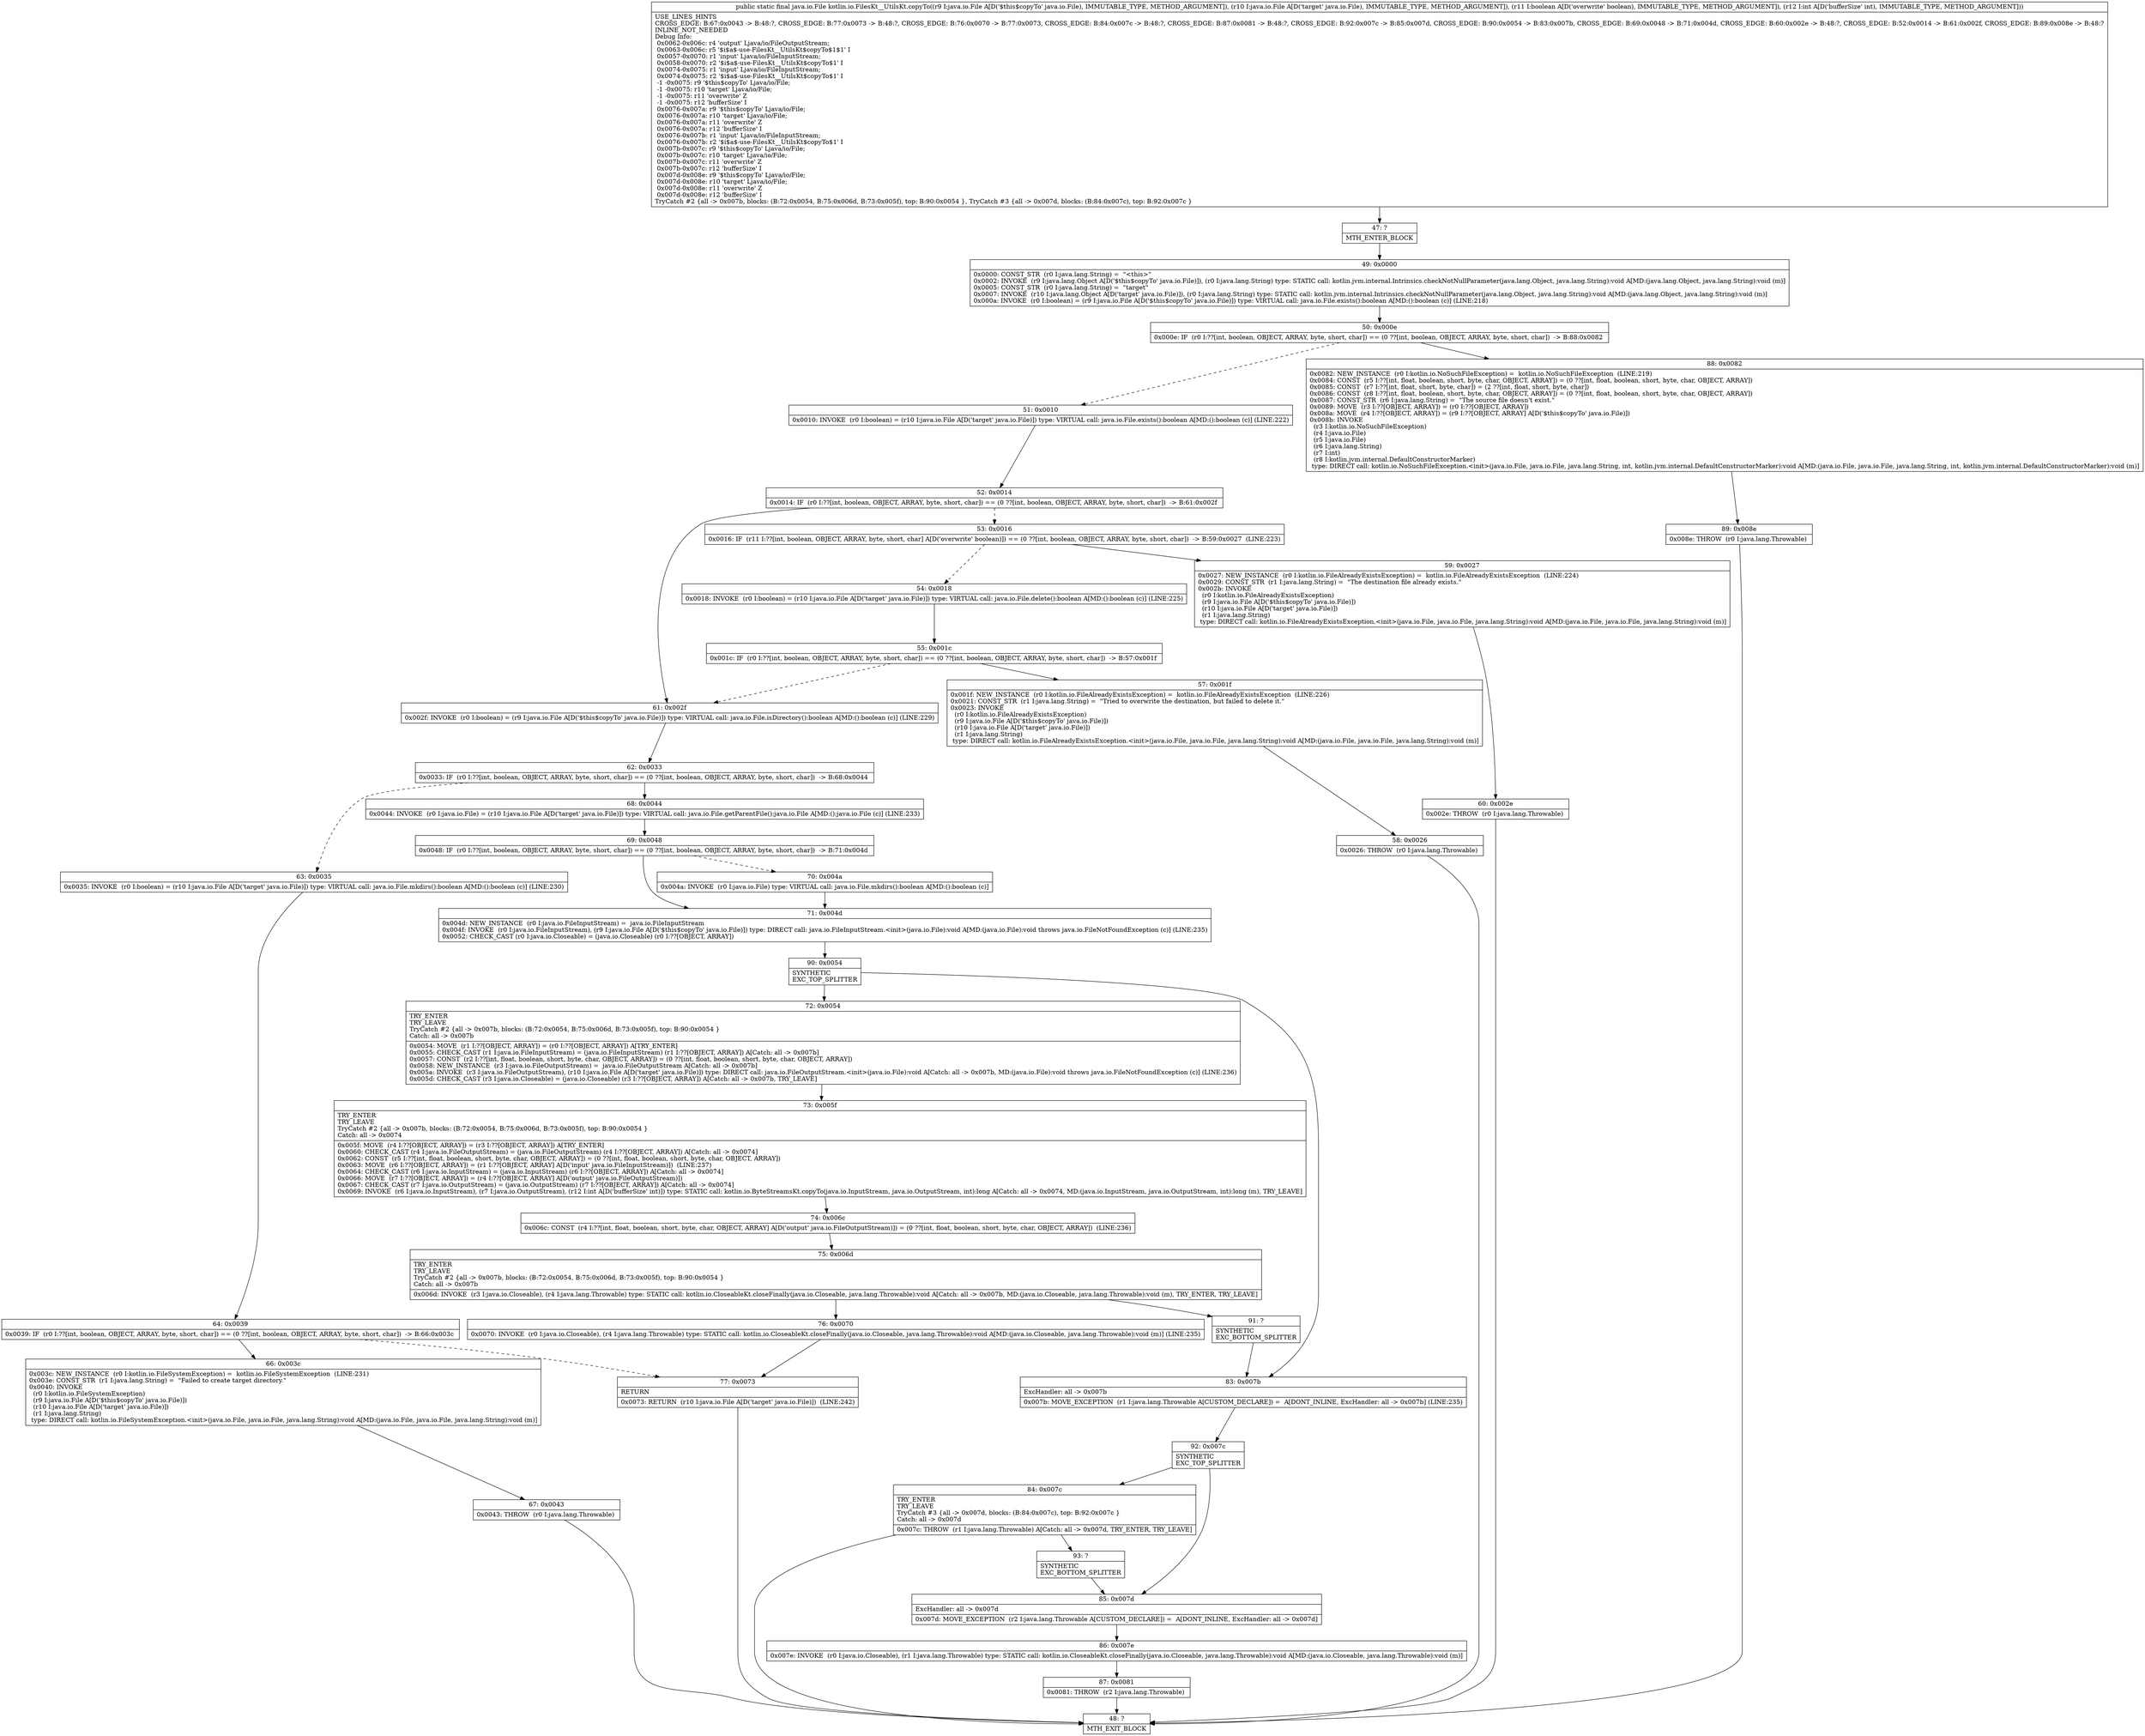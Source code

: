digraph "CFG forkotlin.io.FilesKt__UtilsKt.copyTo(Ljava\/io\/File;Ljava\/io\/File;ZI)Ljava\/io\/File;" {
Node_47 [shape=record,label="{47\:\ ?|MTH_ENTER_BLOCK\l}"];
Node_49 [shape=record,label="{49\:\ 0x0000|0x0000: CONST_STR  (r0 I:java.lang.String) =  \"\<this\>\" \l0x0002: INVOKE  (r9 I:java.lang.Object A[D('$this$copyTo' java.io.File)]), (r0 I:java.lang.String) type: STATIC call: kotlin.jvm.internal.Intrinsics.checkNotNullParameter(java.lang.Object, java.lang.String):void A[MD:(java.lang.Object, java.lang.String):void (m)]\l0x0005: CONST_STR  (r0 I:java.lang.String) =  \"target\" \l0x0007: INVOKE  (r10 I:java.lang.Object A[D('target' java.io.File)]), (r0 I:java.lang.String) type: STATIC call: kotlin.jvm.internal.Intrinsics.checkNotNullParameter(java.lang.Object, java.lang.String):void A[MD:(java.lang.Object, java.lang.String):void (m)]\l0x000a: INVOKE  (r0 I:boolean) = (r9 I:java.io.File A[D('$this$copyTo' java.io.File)]) type: VIRTUAL call: java.io.File.exists():boolean A[MD:():boolean (c)] (LINE:218)\l}"];
Node_50 [shape=record,label="{50\:\ 0x000e|0x000e: IF  (r0 I:??[int, boolean, OBJECT, ARRAY, byte, short, char]) == (0 ??[int, boolean, OBJECT, ARRAY, byte, short, char])  \-\> B:88:0x0082 \l}"];
Node_51 [shape=record,label="{51\:\ 0x0010|0x0010: INVOKE  (r0 I:boolean) = (r10 I:java.io.File A[D('target' java.io.File)]) type: VIRTUAL call: java.io.File.exists():boolean A[MD:():boolean (c)] (LINE:222)\l}"];
Node_52 [shape=record,label="{52\:\ 0x0014|0x0014: IF  (r0 I:??[int, boolean, OBJECT, ARRAY, byte, short, char]) == (0 ??[int, boolean, OBJECT, ARRAY, byte, short, char])  \-\> B:61:0x002f \l}"];
Node_53 [shape=record,label="{53\:\ 0x0016|0x0016: IF  (r11 I:??[int, boolean, OBJECT, ARRAY, byte, short, char] A[D('overwrite' boolean)]) == (0 ??[int, boolean, OBJECT, ARRAY, byte, short, char])  \-\> B:59:0x0027  (LINE:223)\l}"];
Node_54 [shape=record,label="{54\:\ 0x0018|0x0018: INVOKE  (r0 I:boolean) = (r10 I:java.io.File A[D('target' java.io.File)]) type: VIRTUAL call: java.io.File.delete():boolean A[MD:():boolean (c)] (LINE:225)\l}"];
Node_55 [shape=record,label="{55\:\ 0x001c|0x001c: IF  (r0 I:??[int, boolean, OBJECT, ARRAY, byte, short, char]) == (0 ??[int, boolean, OBJECT, ARRAY, byte, short, char])  \-\> B:57:0x001f \l}"];
Node_57 [shape=record,label="{57\:\ 0x001f|0x001f: NEW_INSTANCE  (r0 I:kotlin.io.FileAlreadyExistsException) =  kotlin.io.FileAlreadyExistsException  (LINE:226)\l0x0021: CONST_STR  (r1 I:java.lang.String) =  \"Tried to overwrite the destination, but failed to delete it.\" \l0x0023: INVOKE  \l  (r0 I:kotlin.io.FileAlreadyExistsException)\l  (r9 I:java.io.File A[D('$this$copyTo' java.io.File)])\l  (r10 I:java.io.File A[D('target' java.io.File)])\l  (r1 I:java.lang.String)\l type: DIRECT call: kotlin.io.FileAlreadyExistsException.\<init\>(java.io.File, java.io.File, java.lang.String):void A[MD:(java.io.File, java.io.File, java.lang.String):void (m)]\l}"];
Node_58 [shape=record,label="{58\:\ 0x0026|0x0026: THROW  (r0 I:java.lang.Throwable) \l}"];
Node_48 [shape=record,label="{48\:\ ?|MTH_EXIT_BLOCK\l}"];
Node_59 [shape=record,label="{59\:\ 0x0027|0x0027: NEW_INSTANCE  (r0 I:kotlin.io.FileAlreadyExistsException) =  kotlin.io.FileAlreadyExistsException  (LINE:224)\l0x0029: CONST_STR  (r1 I:java.lang.String) =  \"The destination file already exists.\" \l0x002b: INVOKE  \l  (r0 I:kotlin.io.FileAlreadyExistsException)\l  (r9 I:java.io.File A[D('$this$copyTo' java.io.File)])\l  (r10 I:java.io.File A[D('target' java.io.File)])\l  (r1 I:java.lang.String)\l type: DIRECT call: kotlin.io.FileAlreadyExistsException.\<init\>(java.io.File, java.io.File, java.lang.String):void A[MD:(java.io.File, java.io.File, java.lang.String):void (m)]\l}"];
Node_60 [shape=record,label="{60\:\ 0x002e|0x002e: THROW  (r0 I:java.lang.Throwable) \l}"];
Node_61 [shape=record,label="{61\:\ 0x002f|0x002f: INVOKE  (r0 I:boolean) = (r9 I:java.io.File A[D('$this$copyTo' java.io.File)]) type: VIRTUAL call: java.io.File.isDirectory():boolean A[MD:():boolean (c)] (LINE:229)\l}"];
Node_62 [shape=record,label="{62\:\ 0x0033|0x0033: IF  (r0 I:??[int, boolean, OBJECT, ARRAY, byte, short, char]) == (0 ??[int, boolean, OBJECT, ARRAY, byte, short, char])  \-\> B:68:0x0044 \l}"];
Node_63 [shape=record,label="{63\:\ 0x0035|0x0035: INVOKE  (r0 I:boolean) = (r10 I:java.io.File A[D('target' java.io.File)]) type: VIRTUAL call: java.io.File.mkdirs():boolean A[MD:():boolean (c)] (LINE:230)\l}"];
Node_64 [shape=record,label="{64\:\ 0x0039|0x0039: IF  (r0 I:??[int, boolean, OBJECT, ARRAY, byte, short, char]) == (0 ??[int, boolean, OBJECT, ARRAY, byte, short, char])  \-\> B:66:0x003c \l}"];
Node_66 [shape=record,label="{66\:\ 0x003c|0x003c: NEW_INSTANCE  (r0 I:kotlin.io.FileSystemException) =  kotlin.io.FileSystemException  (LINE:231)\l0x003e: CONST_STR  (r1 I:java.lang.String) =  \"Failed to create target directory.\" \l0x0040: INVOKE  \l  (r0 I:kotlin.io.FileSystemException)\l  (r9 I:java.io.File A[D('$this$copyTo' java.io.File)])\l  (r10 I:java.io.File A[D('target' java.io.File)])\l  (r1 I:java.lang.String)\l type: DIRECT call: kotlin.io.FileSystemException.\<init\>(java.io.File, java.io.File, java.lang.String):void A[MD:(java.io.File, java.io.File, java.lang.String):void (m)]\l}"];
Node_67 [shape=record,label="{67\:\ 0x0043|0x0043: THROW  (r0 I:java.lang.Throwable) \l}"];
Node_77 [shape=record,label="{77\:\ 0x0073|RETURN\l|0x0073: RETURN  (r10 I:java.io.File A[D('target' java.io.File)])  (LINE:242)\l}"];
Node_68 [shape=record,label="{68\:\ 0x0044|0x0044: INVOKE  (r0 I:java.io.File) = (r10 I:java.io.File A[D('target' java.io.File)]) type: VIRTUAL call: java.io.File.getParentFile():java.io.File A[MD:():java.io.File (c)] (LINE:233)\l}"];
Node_69 [shape=record,label="{69\:\ 0x0048|0x0048: IF  (r0 I:??[int, boolean, OBJECT, ARRAY, byte, short, char]) == (0 ??[int, boolean, OBJECT, ARRAY, byte, short, char])  \-\> B:71:0x004d \l}"];
Node_70 [shape=record,label="{70\:\ 0x004a|0x004a: INVOKE  (r0 I:java.io.File) type: VIRTUAL call: java.io.File.mkdirs():boolean A[MD:():boolean (c)]\l}"];
Node_71 [shape=record,label="{71\:\ 0x004d|0x004d: NEW_INSTANCE  (r0 I:java.io.FileInputStream) =  java.io.FileInputStream \l0x004f: INVOKE  (r0 I:java.io.FileInputStream), (r9 I:java.io.File A[D('$this$copyTo' java.io.File)]) type: DIRECT call: java.io.FileInputStream.\<init\>(java.io.File):void A[MD:(java.io.File):void throws java.io.FileNotFoundException (c)] (LINE:235)\l0x0052: CHECK_CAST (r0 I:java.io.Closeable) = (java.io.Closeable) (r0 I:??[OBJECT, ARRAY]) \l}"];
Node_90 [shape=record,label="{90\:\ 0x0054|SYNTHETIC\lEXC_TOP_SPLITTER\l}"];
Node_72 [shape=record,label="{72\:\ 0x0054|TRY_ENTER\lTRY_LEAVE\lTryCatch #2 \{all \-\> 0x007b, blocks: (B:72:0x0054, B:75:0x006d, B:73:0x005f), top: B:90:0x0054 \}\lCatch: all \-\> 0x007b\l|0x0054: MOVE  (r1 I:??[OBJECT, ARRAY]) = (r0 I:??[OBJECT, ARRAY]) A[TRY_ENTER]\l0x0055: CHECK_CAST (r1 I:java.io.FileInputStream) = (java.io.FileInputStream) (r1 I:??[OBJECT, ARRAY]) A[Catch: all \-\> 0x007b]\l0x0057: CONST  (r2 I:??[int, float, boolean, short, byte, char, OBJECT, ARRAY]) = (0 ??[int, float, boolean, short, byte, char, OBJECT, ARRAY]) \l0x0058: NEW_INSTANCE  (r3 I:java.io.FileOutputStream) =  java.io.FileOutputStream A[Catch: all \-\> 0x007b]\l0x005a: INVOKE  (r3 I:java.io.FileOutputStream), (r10 I:java.io.File A[D('target' java.io.File)]) type: DIRECT call: java.io.FileOutputStream.\<init\>(java.io.File):void A[Catch: all \-\> 0x007b, MD:(java.io.File):void throws java.io.FileNotFoundException (c)] (LINE:236)\l0x005d: CHECK_CAST (r3 I:java.io.Closeable) = (java.io.Closeable) (r3 I:??[OBJECT, ARRAY]) A[Catch: all \-\> 0x007b, TRY_LEAVE]\l}"];
Node_73 [shape=record,label="{73\:\ 0x005f|TRY_ENTER\lTRY_LEAVE\lTryCatch #2 \{all \-\> 0x007b, blocks: (B:72:0x0054, B:75:0x006d, B:73:0x005f), top: B:90:0x0054 \}\lCatch: all \-\> 0x0074\l|0x005f: MOVE  (r4 I:??[OBJECT, ARRAY]) = (r3 I:??[OBJECT, ARRAY]) A[TRY_ENTER]\l0x0060: CHECK_CAST (r4 I:java.io.FileOutputStream) = (java.io.FileOutputStream) (r4 I:??[OBJECT, ARRAY]) A[Catch: all \-\> 0x0074]\l0x0062: CONST  (r5 I:??[int, float, boolean, short, byte, char, OBJECT, ARRAY]) = (0 ??[int, float, boolean, short, byte, char, OBJECT, ARRAY]) \l0x0063: MOVE  (r6 I:??[OBJECT, ARRAY]) = (r1 I:??[OBJECT, ARRAY] A[D('input' java.io.FileInputStream)])  (LINE:237)\l0x0064: CHECK_CAST (r6 I:java.io.InputStream) = (java.io.InputStream) (r6 I:??[OBJECT, ARRAY]) A[Catch: all \-\> 0x0074]\l0x0066: MOVE  (r7 I:??[OBJECT, ARRAY]) = (r4 I:??[OBJECT, ARRAY] A[D('output' java.io.FileOutputStream)]) \l0x0067: CHECK_CAST (r7 I:java.io.OutputStream) = (java.io.OutputStream) (r7 I:??[OBJECT, ARRAY]) A[Catch: all \-\> 0x0074]\l0x0069: INVOKE  (r6 I:java.io.InputStream), (r7 I:java.io.OutputStream), (r12 I:int A[D('bufferSize' int)]) type: STATIC call: kotlin.io.ByteStreamsKt.copyTo(java.io.InputStream, java.io.OutputStream, int):long A[Catch: all \-\> 0x0074, MD:(java.io.InputStream, java.io.OutputStream, int):long (m), TRY_LEAVE]\l}"];
Node_74 [shape=record,label="{74\:\ 0x006c|0x006c: CONST  (r4 I:??[int, float, boolean, short, byte, char, OBJECT, ARRAY] A[D('output' java.io.FileOutputStream)]) = (0 ??[int, float, boolean, short, byte, char, OBJECT, ARRAY])  (LINE:236)\l}"];
Node_75 [shape=record,label="{75\:\ 0x006d|TRY_ENTER\lTRY_LEAVE\lTryCatch #2 \{all \-\> 0x007b, blocks: (B:72:0x0054, B:75:0x006d, B:73:0x005f), top: B:90:0x0054 \}\lCatch: all \-\> 0x007b\l|0x006d: INVOKE  (r3 I:java.io.Closeable), (r4 I:java.lang.Throwable) type: STATIC call: kotlin.io.CloseableKt.closeFinally(java.io.Closeable, java.lang.Throwable):void A[Catch: all \-\> 0x007b, MD:(java.io.Closeable, java.lang.Throwable):void (m), TRY_ENTER, TRY_LEAVE]\l}"];
Node_76 [shape=record,label="{76\:\ 0x0070|0x0070: INVOKE  (r0 I:java.io.Closeable), (r4 I:java.lang.Throwable) type: STATIC call: kotlin.io.CloseableKt.closeFinally(java.io.Closeable, java.lang.Throwable):void A[MD:(java.io.Closeable, java.lang.Throwable):void (m)] (LINE:235)\l}"];
Node_91 [shape=record,label="{91\:\ ?|SYNTHETIC\lEXC_BOTTOM_SPLITTER\l}"];
Node_83 [shape=record,label="{83\:\ 0x007b|ExcHandler: all \-\> 0x007b\l|0x007b: MOVE_EXCEPTION  (r1 I:java.lang.Throwable A[CUSTOM_DECLARE]) =  A[DONT_INLINE, ExcHandler: all \-\> 0x007b] (LINE:235)\l}"];
Node_92 [shape=record,label="{92\:\ 0x007c|SYNTHETIC\lEXC_TOP_SPLITTER\l}"];
Node_84 [shape=record,label="{84\:\ 0x007c|TRY_ENTER\lTRY_LEAVE\lTryCatch #3 \{all \-\> 0x007d, blocks: (B:84:0x007c), top: B:92:0x007c \}\lCatch: all \-\> 0x007d\l|0x007c: THROW  (r1 I:java.lang.Throwable) A[Catch: all \-\> 0x007d, TRY_ENTER, TRY_LEAVE]\l}"];
Node_93 [shape=record,label="{93\:\ ?|SYNTHETIC\lEXC_BOTTOM_SPLITTER\l}"];
Node_85 [shape=record,label="{85\:\ 0x007d|ExcHandler: all \-\> 0x007d\l|0x007d: MOVE_EXCEPTION  (r2 I:java.lang.Throwable A[CUSTOM_DECLARE]) =  A[DONT_INLINE, ExcHandler: all \-\> 0x007d]\l}"];
Node_86 [shape=record,label="{86\:\ 0x007e|0x007e: INVOKE  (r0 I:java.io.Closeable), (r1 I:java.lang.Throwable) type: STATIC call: kotlin.io.CloseableKt.closeFinally(java.io.Closeable, java.lang.Throwable):void A[MD:(java.io.Closeable, java.lang.Throwable):void (m)]\l}"];
Node_87 [shape=record,label="{87\:\ 0x0081|0x0081: THROW  (r2 I:java.lang.Throwable) \l}"];
Node_88 [shape=record,label="{88\:\ 0x0082|0x0082: NEW_INSTANCE  (r0 I:kotlin.io.NoSuchFileException) =  kotlin.io.NoSuchFileException  (LINE:219)\l0x0084: CONST  (r5 I:??[int, float, boolean, short, byte, char, OBJECT, ARRAY]) = (0 ??[int, float, boolean, short, byte, char, OBJECT, ARRAY]) \l0x0085: CONST  (r7 I:??[int, float, short, byte, char]) = (2 ??[int, float, short, byte, char]) \l0x0086: CONST  (r8 I:??[int, float, boolean, short, byte, char, OBJECT, ARRAY]) = (0 ??[int, float, boolean, short, byte, char, OBJECT, ARRAY]) \l0x0087: CONST_STR  (r6 I:java.lang.String) =  \"The source file doesn't exist.\" \l0x0089: MOVE  (r3 I:??[OBJECT, ARRAY]) = (r0 I:??[OBJECT, ARRAY]) \l0x008a: MOVE  (r4 I:??[OBJECT, ARRAY]) = (r9 I:??[OBJECT, ARRAY] A[D('$this$copyTo' java.io.File)]) \l0x008b: INVOKE  \l  (r3 I:kotlin.io.NoSuchFileException)\l  (r4 I:java.io.File)\l  (r5 I:java.io.File)\l  (r6 I:java.lang.String)\l  (r7 I:int)\l  (r8 I:kotlin.jvm.internal.DefaultConstructorMarker)\l type: DIRECT call: kotlin.io.NoSuchFileException.\<init\>(java.io.File, java.io.File, java.lang.String, int, kotlin.jvm.internal.DefaultConstructorMarker):void A[MD:(java.io.File, java.io.File, java.lang.String, int, kotlin.jvm.internal.DefaultConstructorMarker):void (m)]\l}"];
Node_89 [shape=record,label="{89\:\ 0x008e|0x008e: THROW  (r0 I:java.lang.Throwable) \l}"];
MethodNode[shape=record,label="{public static final java.io.File kotlin.io.FilesKt__UtilsKt.copyTo((r9 I:java.io.File A[D('$this$copyTo' java.io.File), IMMUTABLE_TYPE, METHOD_ARGUMENT]), (r10 I:java.io.File A[D('target' java.io.File), IMMUTABLE_TYPE, METHOD_ARGUMENT]), (r11 I:boolean A[D('overwrite' boolean), IMMUTABLE_TYPE, METHOD_ARGUMENT]), (r12 I:int A[D('bufferSize' int), IMMUTABLE_TYPE, METHOD_ARGUMENT]))  | USE_LINES_HINTS\lCROSS_EDGE: B:67:0x0043 \-\> B:48:?, CROSS_EDGE: B:77:0x0073 \-\> B:48:?, CROSS_EDGE: B:76:0x0070 \-\> B:77:0x0073, CROSS_EDGE: B:84:0x007c \-\> B:48:?, CROSS_EDGE: B:87:0x0081 \-\> B:48:?, CROSS_EDGE: B:92:0x007c \-\> B:85:0x007d, CROSS_EDGE: B:90:0x0054 \-\> B:83:0x007b, CROSS_EDGE: B:69:0x0048 \-\> B:71:0x004d, CROSS_EDGE: B:60:0x002e \-\> B:48:?, CROSS_EDGE: B:52:0x0014 \-\> B:61:0x002f, CROSS_EDGE: B:89:0x008e \-\> B:48:?\lINLINE_NOT_NEEDED\lDebug Info:\l  0x0062\-0x006c: r4 'output' Ljava\/io\/FileOutputStream;\l  0x0063\-0x006c: r5 '$i$a$\-use\-FilesKt__UtilsKt$copyTo$1$1' I\l  0x0057\-0x0070: r1 'input' Ljava\/io\/FileInputStream;\l  0x0058\-0x0070: r2 '$i$a$\-use\-FilesKt__UtilsKt$copyTo$1' I\l  0x0074\-0x0075: r1 'input' Ljava\/io\/FileInputStream;\l  0x0074\-0x0075: r2 '$i$a$\-use\-FilesKt__UtilsKt$copyTo$1' I\l  \-1 \-0x0075: r9 '$this$copyTo' Ljava\/io\/File;\l  \-1 \-0x0075: r10 'target' Ljava\/io\/File;\l  \-1 \-0x0075: r11 'overwrite' Z\l  \-1 \-0x0075: r12 'bufferSize' I\l  0x0076\-0x007a: r9 '$this$copyTo' Ljava\/io\/File;\l  0x0076\-0x007a: r10 'target' Ljava\/io\/File;\l  0x0076\-0x007a: r11 'overwrite' Z\l  0x0076\-0x007a: r12 'bufferSize' I\l  0x0076\-0x007b: r1 'input' Ljava\/io\/FileInputStream;\l  0x0076\-0x007b: r2 '$i$a$\-use\-FilesKt__UtilsKt$copyTo$1' I\l  0x007b\-0x007c: r9 '$this$copyTo' Ljava\/io\/File;\l  0x007b\-0x007c: r10 'target' Ljava\/io\/File;\l  0x007b\-0x007c: r11 'overwrite' Z\l  0x007b\-0x007c: r12 'bufferSize' I\l  0x007d\-0x008e: r9 '$this$copyTo' Ljava\/io\/File;\l  0x007d\-0x008e: r10 'target' Ljava\/io\/File;\l  0x007d\-0x008e: r11 'overwrite' Z\l  0x007d\-0x008e: r12 'bufferSize' I\lTryCatch #2 \{all \-\> 0x007b, blocks: (B:72:0x0054, B:75:0x006d, B:73:0x005f), top: B:90:0x0054 \}, TryCatch #3 \{all \-\> 0x007d, blocks: (B:84:0x007c), top: B:92:0x007c \}\l}"];
MethodNode -> Node_47;Node_47 -> Node_49;
Node_49 -> Node_50;
Node_50 -> Node_51[style=dashed];
Node_50 -> Node_88;
Node_51 -> Node_52;
Node_52 -> Node_53[style=dashed];
Node_52 -> Node_61;
Node_53 -> Node_54[style=dashed];
Node_53 -> Node_59;
Node_54 -> Node_55;
Node_55 -> Node_57;
Node_55 -> Node_61[style=dashed];
Node_57 -> Node_58;
Node_58 -> Node_48;
Node_59 -> Node_60;
Node_60 -> Node_48;
Node_61 -> Node_62;
Node_62 -> Node_63[style=dashed];
Node_62 -> Node_68;
Node_63 -> Node_64;
Node_64 -> Node_66;
Node_64 -> Node_77[style=dashed];
Node_66 -> Node_67;
Node_67 -> Node_48;
Node_77 -> Node_48;
Node_68 -> Node_69;
Node_69 -> Node_70[style=dashed];
Node_69 -> Node_71;
Node_70 -> Node_71;
Node_71 -> Node_90;
Node_90 -> Node_72;
Node_90 -> Node_83;
Node_72 -> Node_73;
Node_73 -> Node_74;
Node_74 -> Node_75;
Node_75 -> Node_76;
Node_75 -> Node_91;
Node_76 -> Node_77;
Node_91 -> Node_83;
Node_83 -> Node_92;
Node_92 -> Node_84;
Node_92 -> Node_85;
Node_84 -> Node_48;
Node_84 -> Node_93;
Node_93 -> Node_85;
Node_85 -> Node_86;
Node_86 -> Node_87;
Node_87 -> Node_48;
Node_88 -> Node_89;
Node_89 -> Node_48;
}

